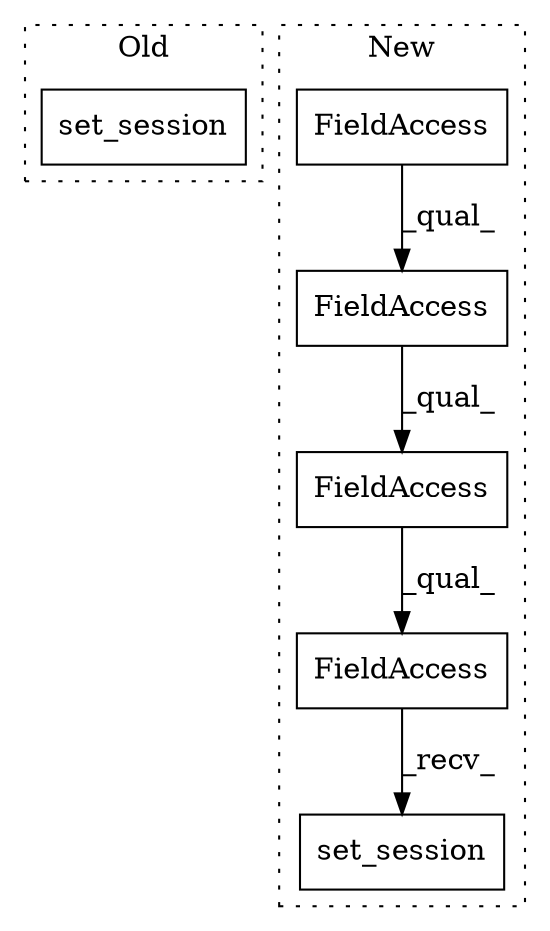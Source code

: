 digraph G {
subgraph cluster0 {
1 [label="set_session" a="32" s="749,768" l="12,1" shape="box"];
label = "Old";
style="dotted";
}
subgraph cluster1 {
2 [label="set_session" a="32" s="849,868" l="12,1" shape="box"];
3 [label="FieldAccess" a="22" s="822" l="26" shape="box"];
4 [label="FieldAccess" a="22" s="822" l="18" shape="box"];
5 [label="FieldAccess" a="22" s="822" l="12" shape="box"];
6 [label="FieldAccess" a="22" s="822" l="9" shape="box"];
label = "New";
style="dotted";
}
3 -> 2 [label="_recv_"];
4 -> 3 [label="_qual_"];
5 -> 4 [label="_qual_"];
6 -> 5 [label="_qual_"];
}